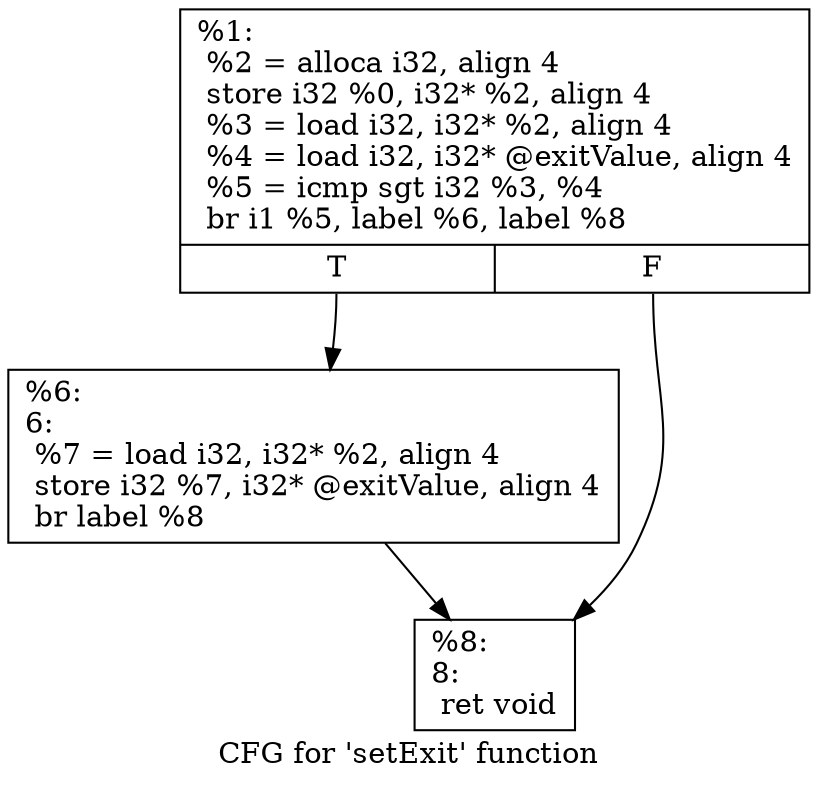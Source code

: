 digraph "CFG for 'setExit' function" {
	label="CFG for 'setExit' function";

	Node0xcf9e70 [shape=record,label="{%1:\l  %2 = alloca i32, align 4\l  store i32 %0, i32* %2, align 4\l  %3 = load i32, i32* %2, align 4\l  %4 = load i32, i32* @exitValue, align 4\l  %5 = icmp sgt i32 %3, %4\l  br i1 %5, label %6, label %8\l|{<s0>T|<s1>F}}"];
	Node0xcf9e70:s0 -> Node0xcfa0c0;
	Node0xcf9e70:s1 -> Node0xcfa110;
	Node0xcfa0c0 [shape=record,label="{%6:\l6:                                                \l  %7 = load i32, i32* %2, align 4\l  store i32 %7, i32* @exitValue, align 4\l  br label %8\l}"];
	Node0xcfa0c0 -> Node0xcfa110;
	Node0xcfa110 [shape=record,label="{%8:\l8:                                                \l  ret void\l}"];
}
